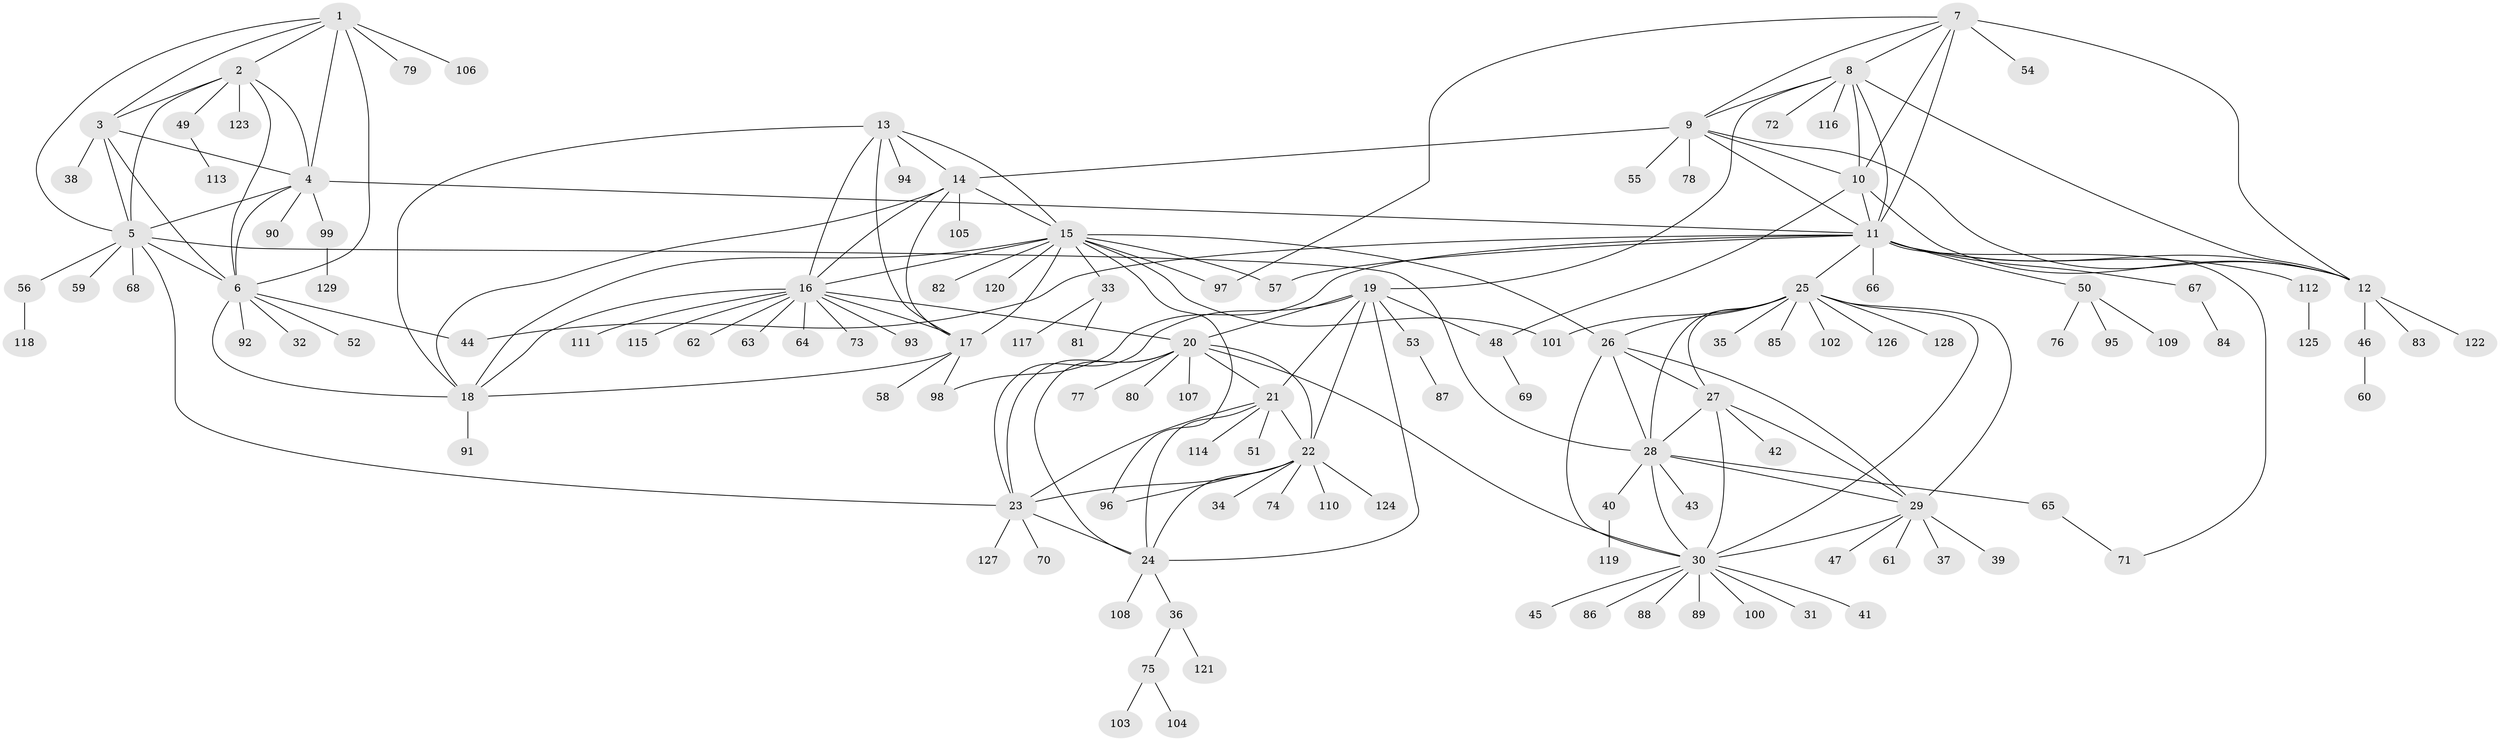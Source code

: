 // coarse degree distribution, {6: 0.08974358974358974, 5: 0.08974358974358974, 7: 0.07692307692307693, 9: 0.02564102564102564, 14: 0.01282051282051282, 12: 0.038461538461538464, 8: 0.02564102564102564, 11: 0.01282051282051282, 2: 0.11538461538461539, 1: 0.5, 3: 0.01282051282051282}
// Generated by graph-tools (version 1.1) at 2025/52/03/04/25 22:52:11]
// undirected, 129 vertices, 192 edges
graph export_dot {
  node [color=gray90,style=filled];
  1;
  2;
  3;
  4;
  5;
  6;
  7;
  8;
  9;
  10;
  11;
  12;
  13;
  14;
  15;
  16;
  17;
  18;
  19;
  20;
  21;
  22;
  23;
  24;
  25;
  26;
  27;
  28;
  29;
  30;
  31;
  32;
  33;
  34;
  35;
  36;
  37;
  38;
  39;
  40;
  41;
  42;
  43;
  44;
  45;
  46;
  47;
  48;
  49;
  50;
  51;
  52;
  53;
  54;
  55;
  56;
  57;
  58;
  59;
  60;
  61;
  62;
  63;
  64;
  65;
  66;
  67;
  68;
  69;
  70;
  71;
  72;
  73;
  74;
  75;
  76;
  77;
  78;
  79;
  80;
  81;
  82;
  83;
  84;
  85;
  86;
  87;
  88;
  89;
  90;
  91;
  92;
  93;
  94;
  95;
  96;
  97;
  98;
  99;
  100;
  101;
  102;
  103;
  104;
  105;
  106;
  107;
  108;
  109;
  110;
  111;
  112;
  113;
  114;
  115;
  116;
  117;
  118;
  119;
  120;
  121;
  122;
  123;
  124;
  125;
  126;
  127;
  128;
  129;
  1 -- 2;
  1 -- 3;
  1 -- 4;
  1 -- 5;
  1 -- 6;
  1 -- 79;
  1 -- 106;
  2 -- 3;
  2 -- 4;
  2 -- 5;
  2 -- 6;
  2 -- 49;
  2 -- 123;
  3 -- 4;
  3 -- 5;
  3 -- 6;
  3 -- 38;
  4 -- 5;
  4 -- 6;
  4 -- 11;
  4 -- 90;
  4 -- 99;
  5 -- 6;
  5 -- 23;
  5 -- 28;
  5 -- 56;
  5 -- 59;
  5 -- 68;
  6 -- 18;
  6 -- 32;
  6 -- 44;
  6 -- 52;
  6 -- 92;
  7 -- 8;
  7 -- 9;
  7 -- 10;
  7 -- 11;
  7 -- 12;
  7 -- 54;
  7 -- 97;
  8 -- 9;
  8 -- 10;
  8 -- 11;
  8 -- 12;
  8 -- 19;
  8 -- 72;
  8 -- 116;
  9 -- 10;
  9 -- 11;
  9 -- 12;
  9 -- 14;
  9 -- 55;
  9 -- 78;
  10 -- 11;
  10 -- 12;
  10 -- 48;
  11 -- 12;
  11 -- 25;
  11 -- 44;
  11 -- 50;
  11 -- 57;
  11 -- 66;
  11 -- 67;
  11 -- 71;
  11 -- 98;
  11 -- 112;
  12 -- 46;
  12 -- 83;
  12 -- 122;
  13 -- 14;
  13 -- 15;
  13 -- 16;
  13 -- 17;
  13 -- 18;
  13 -- 94;
  14 -- 15;
  14 -- 16;
  14 -- 17;
  14 -- 18;
  14 -- 105;
  15 -- 16;
  15 -- 17;
  15 -- 18;
  15 -- 26;
  15 -- 33;
  15 -- 57;
  15 -- 82;
  15 -- 96;
  15 -- 97;
  15 -- 101;
  15 -- 120;
  16 -- 17;
  16 -- 18;
  16 -- 20;
  16 -- 62;
  16 -- 63;
  16 -- 64;
  16 -- 73;
  16 -- 93;
  16 -- 111;
  16 -- 115;
  17 -- 18;
  17 -- 58;
  17 -- 98;
  18 -- 91;
  19 -- 20;
  19 -- 21;
  19 -- 22;
  19 -- 23;
  19 -- 24;
  19 -- 48;
  19 -- 53;
  20 -- 21;
  20 -- 22;
  20 -- 23;
  20 -- 24;
  20 -- 30;
  20 -- 77;
  20 -- 80;
  20 -- 107;
  21 -- 22;
  21 -- 23;
  21 -- 24;
  21 -- 51;
  21 -- 114;
  22 -- 23;
  22 -- 24;
  22 -- 34;
  22 -- 74;
  22 -- 96;
  22 -- 110;
  22 -- 124;
  23 -- 24;
  23 -- 70;
  23 -- 127;
  24 -- 36;
  24 -- 108;
  25 -- 26;
  25 -- 27;
  25 -- 28;
  25 -- 29;
  25 -- 30;
  25 -- 35;
  25 -- 85;
  25 -- 101;
  25 -- 102;
  25 -- 126;
  25 -- 128;
  26 -- 27;
  26 -- 28;
  26 -- 29;
  26 -- 30;
  27 -- 28;
  27 -- 29;
  27 -- 30;
  27 -- 42;
  28 -- 29;
  28 -- 30;
  28 -- 40;
  28 -- 43;
  28 -- 65;
  29 -- 30;
  29 -- 37;
  29 -- 39;
  29 -- 47;
  29 -- 61;
  30 -- 31;
  30 -- 41;
  30 -- 45;
  30 -- 86;
  30 -- 88;
  30 -- 89;
  30 -- 100;
  33 -- 81;
  33 -- 117;
  36 -- 75;
  36 -- 121;
  40 -- 119;
  46 -- 60;
  48 -- 69;
  49 -- 113;
  50 -- 76;
  50 -- 95;
  50 -- 109;
  53 -- 87;
  56 -- 118;
  65 -- 71;
  67 -- 84;
  75 -- 103;
  75 -- 104;
  99 -- 129;
  112 -- 125;
}
